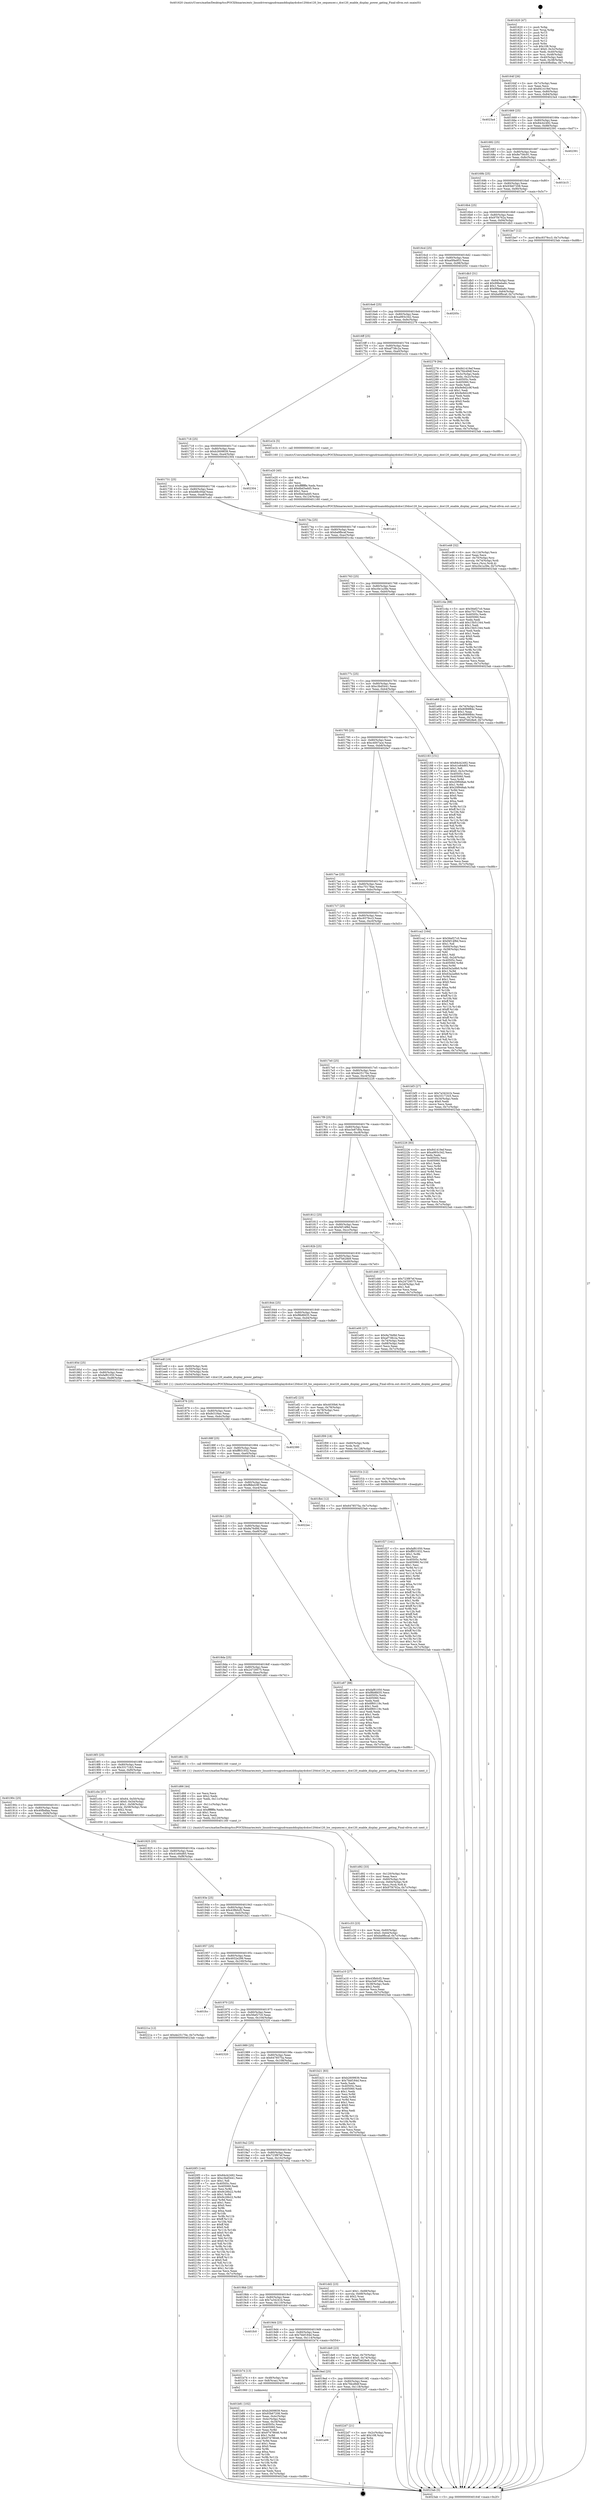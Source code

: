 digraph "0x401620" {
  label = "0x401620 (/mnt/c/Users/mathe/Desktop/tcc/POCII/binaries/extr_linuxdriversgpudrmamddisplaydcdce120dce120_hw_sequencer.c_dce120_enable_display_power_gating_Final-ollvm.out::main(0))"
  labelloc = "t"
  node[shape=record]

  Entry [label="",width=0.3,height=0.3,shape=circle,fillcolor=black,style=filled]
  "0x40164f" [label="{
     0x40164f [26]\l
     | [instrs]\l
     &nbsp;&nbsp;0x40164f \<+3\>: mov -0x7c(%rbp),%eax\l
     &nbsp;&nbsp;0x401652 \<+2\>: mov %eax,%ecx\l
     &nbsp;&nbsp;0x401654 \<+6\>: sub $0x841419ef,%ecx\l
     &nbsp;&nbsp;0x40165a \<+3\>: mov %eax,-0x80(%rbp)\l
     &nbsp;&nbsp;0x40165d \<+6\>: mov %ecx,-0x84(%rbp)\l
     &nbsp;&nbsp;0x401663 \<+6\>: je 00000000004023a4 \<main+0xd84\>\l
  }"]
  "0x4023a4" [label="{
     0x4023a4\l
  }", style=dashed]
  "0x401669" [label="{
     0x401669 [25]\l
     | [instrs]\l
     &nbsp;&nbsp;0x401669 \<+5\>: jmp 000000000040166e \<main+0x4e\>\l
     &nbsp;&nbsp;0x40166e \<+3\>: mov -0x80(%rbp),%eax\l
     &nbsp;&nbsp;0x401671 \<+5\>: sub $0x84cb2492,%eax\l
     &nbsp;&nbsp;0x401676 \<+6\>: mov %eax,-0x88(%rbp)\l
     &nbsp;&nbsp;0x40167c \<+6\>: je 0000000000402391 \<main+0xd71\>\l
  }"]
  Exit [label="",width=0.3,height=0.3,shape=circle,fillcolor=black,style=filled,peripheries=2]
  "0x402391" [label="{
     0x402391\l
  }", style=dashed]
  "0x401682" [label="{
     0x401682 [25]\l
     | [instrs]\l
     &nbsp;&nbsp;0x401682 \<+5\>: jmp 0000000000401687 \<main+0x67\>\l
     &nbsp;&nbsp;0x401687 \<+3\>: mov -0x80(%rbp),%eax\l
     &nbsp;&nbsp;0x40168a \<+5\>: sub $0x8e756c91,%eax\l
     &nbsp;&nbsp;0x40168f \<+6\>: mov %eax,-0x8c(%rbp)\l
     &nbsp;&nbsp;0x401695 \<+6\>: je 0000000000401b15 \<main+0x4f5\>\l
  }"]
  "0x401a06" [label="{
     0x401a06\l
  }", style=dashed]
  "0x401b15" [label="{
     0x401b15\l
  }", style=dashed]
  "0x40169b" [label="{
     0x40169b [25]\l
     | [instrs]\l
     &nbsp;&nbsp;0x40169b \<+5\>: jmp 00000000004016a0 \<main+0x80\>\l
     &nbsp;&nbsp;0x4016a0 \<+3\>: mov -0x80(%rbp),%eax\l
     &nbsp;&nbsp;0x4016a3 \<+5\>: sub $0x93b67208,%eax\l
     &nbsp;&nbsp;0x4016a8 \<+6\>: mov %eax,-0x90(%rbp)\l
     &nbsp;&nbsp;0x4016ae \<+6\>: je 0000000000401be7 \<main+0x5c7\>\l
  }"]
  "0x4022d7" [label="{
     0x4022d7 [21]\l
     | [instrs]\l
     &nbsp;&nbsp;0x4022d7 \<+3\>: mov -0x2c(%rbp),%eax\l
     &nbsp;&nbsp;0x4022da \<+7\>: add $0x108,%rsp\l
     &nbsp;&nbsp;0x4022e1 \<+1\>: pop %rbx\l
     &nbsp;&nbsp;0x4022e2 \<+2\>: pop %r12\l
     &nbsp;&nbsp;0x4022e4 \<+2\>: pop %r13\l
     &nbsp;&nbsp;0x4022e6 \<+2\>: pop %r14\l
     &nbsp;&nbsp;0x4022e8 \<+2\>: pop %r15\l
     &nbsp;&nbsp;0x4022ea \<+1\>: pop %rbp\l
     &nbsp;&nbsp;0x4022eb \<+1\>: ret\l
  }"]
  "0x401be7" [label="{
     0x401be7 [12]\l
     | [instrs]\l
     &nbsp;&nbsp;0x401be7 \<+7\>: movl $0xc9379cc3,-0x7c(%rbp)\l
     &nbsp;&nbsp;0x401bee \<+5\>: jmp 00000000004023ab \<main+0xd8b\>\l
  }"]
  "0x4016b4" [label="{
     0x4016b4 [25]\l
     | [instrs]\l
     &nbsp;&nbsp;0x4016b4 \<+5\>: jmp 00000000004016b9 \<main+0x99\>\l
     &nbsp;&nbsp;0x4016b9 \<+3\>: mov -0x80(%rbp),%eax\l
     &nbsp;&nbsp;0x4016bc \<+5\>: sub $0x97f4762a,%eax\l
     &nbsp;&nbsp;0x4016c1 \<+6\>: mov %eax,-0x94(%rbp)\l
     &nbsp;&nbsp;0x4016c7 \<+6\>: je 0000000000401db3 \<main+0x793\>\l
  }"]
  "0x401f27" [label="{
     0x401f27 [141]\l
     | [instrs]\l
     &nbsp;&nbsp;0x401f27 \<+5\>: mov $0xfaf81050,%eax\l
     &nbsp;&nbsp;0x401f2c \<+5\>: mov $0xff931932,%ecx\l
     &nbsp;&nbsp;0x401f31 \<+3\>: mov $0x1,%r8b\l
     &nbsp;&nbsp;0x401f34 \<+2\>: xor %esi,%esi\l
     &nbsp;&nbsp;0x401f36 \<+8\>: mov 0x40505c,%r9d\l
     &nbsp;&nbsp;0x401f3e \<+8\>: mov 0x405060,%r10d\l
     &nbsp;&nbsp;0x401f46 \<+3\>: sub $0x1,%esi\l
     &nbsp;&nbsp;0x401f49 \<+3\>: mov %r9d,%r11d\l
     &nbsp;&nbsp;0x401f4c \<+3\>: add %esi,%r11d\l
     &nbsp;&nbsp;0x401f4f \<+4\>: imul %r11d,%r9d\l
     &nbsp;&nbsp;0x401f53 \<+4\>: and $0x1,%r9d\l
     &nbsp;&nbsp;0x401f57 \<+4\>: cmp $0x0,%r9d\l
     &nbsp;&nbsp;0x401f5b \<+3\>: sete %bl\l
     &nbsp;&nbsp;0x401f5e \<+4\>: cmp $0xa,%r10d\l
     &nbsp;&nbsp;0x401f62 \<+4\>: setl %r14b\l
     &nbsp;&nbsp;0x401f66 \<+3\>: mov %bl,%r15b\l
     &nbsp;&nbsp;0x401f69 \<+4\>: xor $0xff,%r15b\l
     &nbsp;&nbsp;0x401f6d \<+3\>: mov %r14b,%r12b\l
     &nbsp;&nbsp;0x401f70 \<+4\>: xor $0xff,%r12b\l
     &nbsp;&nbsp;0x401f74 \<+4\>: xor $0x1,%r8b\l
     &nbsp;&nbsp;0x401f78 \<+3\>: mov %r15b,%r13b\l
     &nbsp;&nbsp;0x401f7b \<+4\>: and $0xff,%r13b\l
     &nbsp;&nbsp;0x401f7f \<+3\>: and %r8b,%bl\l
     &nbsp;&nbsp;0x401f82 \<+3\>: mov %r12b,%dl\l
     &nbsp;&nbsp;0x401f85 \<+3\>: and $0xff,%dl\l
     &nbsp;&nbsp;0x401f88 \<+3\>: and %r8b,%r14b\l
     &nbsp;&nbsp;0x401f8b \<+3\>: or %bl,%r13b\l
     &nbsp;&nbsp;0x401f8e \<+3\>: or %r14b,%dl\l
     &nbsp;&nbsp;0x401f91 \<+3\>: xor %dl,%r13b\l
     &nbsp;&nbsp;0x401f94 \<+3\>: or %r12b,%r15b\l
     &nbsp;&nbsp;0x401f97 \<+4\>: xor $0xff,%r15b\l
     &nbsp;&nbsp;0x401f9b \<+4\>: or $0x1,%r8b\l
     &nbsp;&nbsp;0x401f9f \<+3\>: and %r8b,%r15b\l
     &nbsp;&nbsp;0x401fa2 \<+3\>: or %r15b,%r13b\l
     &nbsp;&nbsp;0x401fa5 \<+4\>: test $0x1,%r13b\l
     &nbsp;&nbsp;0x401fa9 \<+3\>: cmovne %ecx,%eax\l
     &nbsp;&nbsp;0x401fac \<+3\>: mov %eax,-0x7c(%rbp)\l
     &nbsp;&nbsp;0x401faf \<+5\>: jmp 00000000004023ab \<main+0xd8b\>\l
  }"]
  "0x401db3" [label="{
     0x401db3 [31]\l
     | [instrs]\l
     &nbsp;&nbsp;0x401db3 \<+3\>: mov -0x64(%rbp),%eax\l
     &nbsp;&nbsp;0x401db6 \<+5\>: add $0x99beba6c,%eax\l
     &nbsp;&nbsp;0x401dbb \<+3\>: add $0x1,%eax\l
     &nbsp;&nbsp;0x401dbe \<+5\>: sub $0x99beba6c,%eax\l
     &nbsp;&nbsp;0x401dc3 \<+3\>: mov %eax,-0x64(%rbp)\l
     &nbsp;&nbsp;0x401dc6 \<+7\>: movl $0xba9fbcaf,-0x7c(%rbp)\l
     &nbsp;&nbsp;0x401dcd \<+5\>: jmp 00000000004023ab \<main+0xd8b\>\l
  }"]
  "0x4016cd" [label="{
     0x4016cd [25]\l
     | [instrs]\l
     &nbsp;&nbsp;0x4016cd \<+5\>: jmp 00000000004016d2 \<main+0xb2\>\l
     &nbsp;&nbsp;0x4016d2 \<+3\>: mov -0x80(%rbp),%eax\l
     &nbsp;&nbsp;0x4016d5 \<+5\>: sub $0xa0f4a953,%eax\l
     &nbsp;&nbsp;0x4016da \<+6\>: mov %eax,-0x98(%rbp)\l
     &nbsp;&nbsp;0x4016e0 \<+6\>: je 000000000040205c \<main+0xa3c\>\l
  }"]
  "0x401f1b" [label="{
     0x401f1b [12]\l
     | [instrs]\l
     &nbsp;&nbsp;0x401f1b \<+4\>: mov -0x70(%rbp),%rdx\l
     &nbsp;&nbsp;0x401f1f \<+3\>: mov %rdx,%rdi\l
     &nbsp;&nbsp;0x401f22 \<+5\>: call 0000000000401030 \<free@plt\>\l
     | [calls]\l
     &nbsp;&nbsp;0x401030 \{1\} (unknown)\l
  }"]
  "0x40205c" [label="{
     0x40205c\l
  }", style=dashed]
  "0x4016e6" [label="{
     0x4016e6 [25]\l
     | [instrs]\l
     &nbsp;&nbsp;0x4016e6 \<+5\>: jmp 00000000004016eb \<main+0xcb\>\l
     &nbsp;&nbsp;0x4016eb \<+3\>: mov -0x80(%rbp),%eax\l
     &nbsp;&nbsp;0x4016ee \<+5\>: sub $0xa993c342,%eax\l
     &nbsp;&nbsp;0x4016f3 \<+6\>: mov %eax,-0x9c(%rbp)\l
     &nbsp;&nbsp;0x4016f9 \<+6\>: je 0000000000402279 \<main+0xc59\>\l
  }"]
  "0x401f09" [label="{
     0x401f09 [18]\l
     | [instrs]\l
     &nbsp;&nbsp;0x401f09 \<+4\>: mov -0x60(%rbp),%rdx\l
     &nbsp;&nbsp;0x401f0d \<+3\>: mov %rdx,%rdi\l
     &nbsp;&nbsp;0x401f10 \<+6\>: mov %eax,-0x128(%rbp)\l
     &nbsp;&nbsp;0x401f16 \<+5\>: call 0000000000401030 \<free@plt\>\l
     | [calls]\l
     &nbsp;&nbsp;0x401030 \{1\} (unknown)\l
  }"]
  "0x402279" [label="{
     0x402279 [94]\l
     | [instrs]\l
     &nbsp;&nbsp;0x402279 \<+5\>: mov $0x841419ef,%eax\l
     &nbsp;&nbsp;0x40227e \<+5\>: mov $0x7fdcd9df,%ecx\l
     &nbsp;&nbsp;0x402283 \<+3\>: mov -0x3c(%rbp),%edx\l
     &nbsp;&nbsp;0x402286 \<+3\>: mov %edx,-0x2c(%rbp)\l
     &nbsp;&nbsp;0x402289 \<+7\>: mov 0x40505c,%edx\l
     &nbsp;&nbsp;0x402290 \<+7\>: mov 0x405060,%esi\l
     &nbsp;&nbsp;0x402297 \<+2\>: mov %edx,%edi\l
     &nbsp;&nbsp;0x402299 \<+6\>: sub $0x9e9d2c9f,%edi\l
     &nbsp;&nbsp;0x40229f \<+3\>: sub $0x1,%edi\l
     &nbsp;&nbsp;0x4022a2 \<+6\>: add $0x9e9d2c9f,%edi\l
     &nbsp;&nbsp;0x4022a8 \<+3\>: imul %edi,%edx\l
     &nbsp;&nbsp;0x4022ab \<+3\>: and $0x1,%edx\l
     &nbsp;&nbsp;0x4022ae \<+3\>: cmp $0x0,%edx\l
     &nbsp;&nbsp;0x4022b1 \<+4\>: sete %r8b\l
     &nbsp;&nbsp;0x4022b5 \<+3\>: cmp $0xa,%esi\l
     &nbsp;&nbsp;0x4022b8 \<+4\>: setl %r9b\l
     &nbsp;&nbsp;0x4022bc \<+3\>: mov %r8b,%r10b\l
     &nbsp;&nbsp;0x4022bf \<+3\>: and %r9b,%r10b\l
     &nbsp;&nbsp;0x4022c2 \<+3\>: xor %r9b,%r8b\l
     &nbsp;&nbsp;0x4022c5 \<+3\>: or %r8b,%r10b\l
     &nbsp;&nbsp;0x4022c8 \<+4\>: test $0x1,%r10b\l
     &nbsp;&nbsp;0x4022cc \<+3\>: cmovne %ecx,%eax\l
     &nbsp;&nbsp;0x4022cf \<+3\>: mov %eax,-0x7c(%rbp)\l
     &nbsp;&nbsp;0x4022d2 \<+5\>: jmp 00000000004023ab \<main+0xd8b\>\l
  }"]
  "0x4016ff" [label="{
     0x4016ff [25]\l
     | [instrs]\l
     &nbsp;&nbsp;0x4016ff \<+5\>: jmp 0000000000401704 \<main+0xe4\>\l
     &nbsp;&nbsp;0x401704 \<+3\>: mov -0x80(%rbp),%eax\l
     &nbsp;&nbsp;0x401707 \<+5\>: sub $0xaf738c2a,%eax\l
     &nbsp;&nbsp;0x40170c \<+6\>: mov %eax,-0xa0(%rbp)\l
     &nbsp;&nbsp;0x401712 \<+6\>: je 0000000000401e1b \<main+0x7fb\>\l
  }"]
  "0x401ef2" [label="{
     0x401ef2 [23]\l
     | [instrs]\l
     &nbsp;&nbsp;0x401ef2 \<+10\>: movabs $0x4030b6,%rdi\l
     &nbsp;&nbsp;0x401efc \<+3\>: mov %eax,-0x78(%rbp)\l
     &nbsp;&nbsp;0x401eff \<+3\>: mov -0x78(%rbp),%esi\l
     &nbsp;&nbsp;0x401f02 \<+2\>: mov $0x0,%al\l
     &nbsp;&nbsp;0x401f04 \<+5\>: call 0000000000401040 \<printf@plt\>\l
     | [calls]\l
     &nbsp;&nbsp;0x401040 \{1\} (unknown)\l
  }"]
  "0x401e1b" [label="{
     0x401e1b [5]\l
     | [instrs]\l
     &nbsp;&nbsp;0x401e1b \<+5\>: call 0000000000401160 \<next_i\>\l
     | [calls]\l
     &nbsp;&nbsp;0x401160 \{1\} (/mnt/c/Users/mathe/Desktop/tcc/POCII/binaries/extr_linuxdriversgpudrmamddisplaydcdce120dce120_hw_sequencer.c_dce120_enable_display_power_gating_Final-ollvm.out::next_i)\l
  }"]
  "0x401718" [label="{
     0x401718 [25]\l
     | [instrs]\l
     &nbsp;&nbsp;0x401718 \<+5\>: jmp 000000000040171d \<main+0xfd\>\l
     &nbsp;&nbsp;0x40171d \<+3\>: mov -0x80(%rbp),%eax\l
     &nbsp;&nbsp;0x401720 \<+5\>: sub $0xb2609839,%eax\l
     &nbsp;&nbsp;0x401725 \<+6\>: mov %eax,-0xa4(%rbp)\l
     &nbsp;&nbsp;0x40172b \<+6\>: je 0000000000402304 \<main+0xce4\>\l
  }"]
  "0x401e48" [label="{
     0x401e48 [32]\l
     | [instrs]\l
     &nbsp;&nbsp;0x401e48 \<+6\>: mov -0x124(%rbp),%ecx\l
     &nbsp;&nbsp;0x401e4e \<+3\>: imul %eax,%ecx\l
     &nbsp;&nbsp;0x401e51 \<+4\>: mov -0x70(%rbp),%rsi\l
     &nbsp;&nbsp;0x401e55 \<+4\>: movslq -0x74(%rbp),%rdi\l
     &nbsp;&nbsp;0x401e59 \<+3\>: mov %ecx,(%rsi,%rdi,4)\l
     &nbsp;&nbsp;0x401e5c \<+7\>: movl $0xc0e1a38e,-0x7c(%rbp)\l
     &nbsp;&nbsp;0x401e63 \<+5\>: jmp 00000000004023ab \<main+0xd8b\>\l
  }"]
  "0x402304" [label="{
     0x402304\l
  }", style=dashed]
  "0x401731" [label="{
     0x401731 [25]\l
     | [instrs]\l
     &nbsp;&nbsp;0x401731 \<+5\>: jmp 0000000000401736 \<main+0x116\>\l
     &nbsp;&nbsp;0x401736 \<+3\>: mov -0x80(%rbp),%eax\l
     &nbsp;&nbsp;0x401739 \<+5\>: sub $0xb88c00af,%eax\l
     &nbsp;&nbsp;0x40173e \<+6\>: mov %eax,-0xa8(%rbp)\l
     &nbsp;&nbsp;0x401744 \<+6\>: je 0000000000401ab1 \<main+0x491\>\l
  }"]
  "0x401e20" [label="{
     0x401e20 [40]\l
     | [instrs]\l
     &nbsp;&nbsp;0x401e20 \<+5\>: mov $0x2,%ecx\l
     &nbsp;&nbsp;0x401e25 \<+1\>: cltd\l
     &nbsp;&nbsp;0x401e26 \<+2\>: idiv %ecx\l
     &nbsp;&nbsp;0x401e28 \<+6\>: imul $0xfffffffe,%edx,%ecx\l
     &nbsp;&nbsp;0x401e2e \<+6\>: add $0x6bd3add5,%ecx\l
     &nbsp;&nbsp;0x401e34 \<+3\>: add $0x1,%ecx\l
     &nbsp;&nbsp;0x401e37 \<+6\>: sub $0x6bd3add5,%ecx\l
     &nbsp;&nbsp;0x401e3d \<+6\>: mov %ecx,-0x124(%rbp)\l
     &nbsp;&nbsp;0x401e43 \<+5\>: call 0000000000401160 \<next_i\>\l
     | [calls]\l
     &nbsp;&nbsp;0x401160 \{1\} (/mnt/c/Users/mathe/Desktop/tcc/POCII/binaries/extr_linuxdriversgpudrmamddisplaydcdce120dce120_hw_sequencer.c_dce120_enable_display_power_gating_Final-ollvm.out::next_i)\l
  }"]
  "0x401ab1" [label="{
     0x401ab1\l
  }", style=dashed]
  "0x40174a" [label="{
     0x40174a [25]\l
     | [instrs]\l
     &nbsp;&nbsp;0x40174a \<+5\>: jmp 000000000040174f \<main+0x12f\>\l
     &nbsp;&nbsp;0x40174f \<+3\>: mov -0x80(%rbp),%eax\l
     &nbsp;&nbsp;0x401752 \<+5\>: sub $0xba9fbcaf,%eax\l
     &nbsp;&nbsp;0x401757 \<+6\>: mov %eax,-0xac(%rbp)\l
     &nbsp;&nbsp;0x40175d \<+6\>: je 0000000000401c4a \<main+0x62a\>\l
  }"]
  "0x401de9" [label="{
     0x401de9 [23]\l
     | [instrs]\l
     &nbsp;&nbsp;0x401de9 \<+4\>: mov %rax,-0x70(%rbp)\l
     &nbsp;&nbsp;0x401ded \<+7\>: movl $0x0,-0x74(%rbp)\l
     &nbsp;&nbsp;0x401df4 \<+7\>: movl $0xf7b628e9,-0x7c(%rbp)\l
     &nbsp;&nbsp;0x401dfb \<+5\>: jmp 00000000004023ab \<main+0xd8b\>\l
  }"]
  "0x401c4a" [label="{
     0x401c4a [88]\l
     | [instrs]\l
     &nbsp;&nbsp;0x401c4a \<+5\>: mov $0x56ef27c0,%eax\l
     &nbsp;&nbsp;0x401c4f \<+5\>: mov $0xc70178ae,%ecx\l
     &nbsp;&nbsp;0x401c54 \<+7\>: mov 0x40505c,%edx\l
     &nbsp;&nbsp;0x401c5b \<+7\>: mov 0x405060,%esi\l
     &nbsp;&nbsp;0x401c62 \<+2\>: mov %edx,%edi\l
     &nbsp;&nbsp;0x401c64 \<+6\>: add $0x15b51344,%edi\l
     &nbsp;&nbsp;0x401c6a \<+3\>: sub $0x1,%edi\l
     &nbsp;&nbsp;0x401c6d \<+6\>: sub $0x15b51344,%edi\l
     &nbsp;&nbsp;0x401c73 \<+3\>: imul %edi,%edx\l
     &nbsp;&nbsp;0x401c76 \<+3\>: and $0x1,%edx\l
     &nbsp;&nbsp;0x401c79 \<+3\>: cmp $0x0,%edx\l
     &nbsp;&nbsp;0x401c7c \<+4\>: sete %r8b\l
     &nbsp;&nbsp;0x401c80 \<+3\>: cmp $0xa,%esi\l
     &nbsp;&nbsp;0x401c83 \<+4\>: setl %r9b\l
     &nbsp;&nbsp;0x401c87 \<+3\>: mov %r8b,%r10b\l
     &nbsp;&nbsp;0x401c8a \<+3\>: and %r9b,%r10b\l
     &nbsp;&nbsp;0x401c8d \<+3\>: xor %r9b,%r8b\l
     &nbsp;&nbsp;0x401c90 \<+3\>: or %r8b,%r10b\l
     &nbsp;&nbsp;0x401c93 \<+4\>: test $0x1,%r10b\l
     &nbsp;&nbsp;0x401c97 \<+3\>: cmovne %ecx,%eax\l
     &nbsp;&nbsp;0x401c9a \<+3\>: mov %eax,-0x7c(%rbp)\l
     &nbsp;&nbsp;0x401c9d \<+5\>: jmp 00000000004023ab \<main+0xd8b\>\l
  }"]
  "0x401763" [label="{
     0x401763 [25]\l
     | [instrs]\l
     &nbsp;&nbsp;0x401763 \<+5\>: jmp 0000000000401768 \<main+0x148\>\l
     &nbsp;&nbsp;0x401768 \<+3\>: mov -0x80(%rbp),%eax\l
     &nbsp;&nbsp;0x40176b \<+5\>: sub $0xc0e1a38e,%eax\l
     &nbsp;&nbsp;0x401770 \<+6\>: mov %eax,-0xb0(%rbp)\l
     &nbsp;&nbsp;0x401776 \<+6\>: je 0000000000401e68 \<main+0x848\>\l
  }"]
  "0x401d92" [label="{
     0x401d92 [33]\l
     | [instrs]\l
     &nbsp;&nbsp;0x401d92 \<+6\>: mov -0x120(%rbp),%ecx\l
     &nbsp;&nbsp;0x401d98 \<+3\>: imul %eax,%ecx\l
     &nbsp;&nbsp;0x401d9b \<+4\>: mov -0x60(%rbp),%rdi\l
     &nbsp;&nbsp;0x401d9f \<+4\>: movslq -0x64(%rbp),%r8\l
     &nbsp;&nbsp;0x401da3 \<+4\>: mov %ecx,(%rdi,%r8,4)\l
     &nbsp;&nbsp;0x401da7 \<+7\>: movl $0x97f4762a,-0x7c(%rbp)\l
     &nbsp;&nbsp;0x401dae \<+5\>: jmp 00000000004023ab \<main+0xd8b\>\l
  }"]
  "0x401e68" [label="{
     0x401e68 [31]\l
     | [instrs]\l
     &nbsp;&nbsp;0x401e68 \<+3\>: mov -0x74(%rbp),%eax\l
     &nbsp;&nbsp;0x401e6b \<+5\>: sub $0x8089f84c,%eax\l
     &nbsp;&nbsp;0x401e70 \<+3\>: add $0x1,%eax\l
     &nbsp;&nbsp;0x401e73 \<+5\>: add $0x8089f84c,%eax\l
     &nbsp;&nbsp;0x401e78 \<+3\>: mov %eax,-0x74(%rbp)\l
     &nbsp;&nbsp;0x401e7b \<+7\>: movl $0xf7b628e9,-0x7c(%rbp)\l
     &nbsp;&nbsp;0x401e82 \<+5\>: jmp 00000000004023ab \<main+0xd8b\>\l
  }"]
  "0x40177c" [label="{
     0x40177c [25]\l
     | [instrs]\l
     &nbsp;&nbsp;0x40177c \<+5\>: jmp 0000000000401781 \<main+0x161\>\l
     &nbsp;&nbsp;0x401781 \<+3\>: mov -0x80(%rbp),%eax\l
     &nbsp;&nbsp;0x401784 \<+5\>: sub $0xc3bd5441,%eax\l
     &nbsp;&nbsp;0x401789 \<+6\>: mov %eax,-0xb4(%rbp)\l
     &nbsp;&nbsp;0x40178f \<+6\>: je 0000000000402183 \<main+0xb63\>\l
  }"]
  "0x401d66" [label="{
     0x401d66 [44]\l
     | [instrs]\l
     &nbsp;&nbsp;0x401d66 \<+2\>: xor %ecx,%ecx\l
     &nbsp;&nbsp;0x401d68 \<+5\>: mov $0x2,%edx\l
     &nbsp;&nbsp;0x401d6d \<+6\>: mov %edx,-0x11c(%rbp)\l
     &nbsp;&nbsp;0x401d73 \<+1\>: cltd\l
     &nbsp;&nbsp;0x401d74 \<+6\>: mov -0x11c(%rbp),%esi\l
     &nbsp;&nbsp;0x401d7a \<+2\>: idiv %esi\l
     &nbsp;&nbsp;0x401d7c \<+6\>: imul $0xfffffffe,%edx,%edx\l
     &nbsp;&nbsp;0x401d82 \<+3\>: sub $0x1,%ecx\l
     &nbsp;&nbsp;0x401d85 \<+2\>: sub %ecx,%edx\l
     &nbsp;&nbsp;0x401d87 \<+6\>: mov %edx,-0x120(%rbp)\l
     &nbsp;&nbsp;0x401d8d \<+5\>: call 0000000000401160 \<next_i\>\l
     | [calls]\l
     &nbsp;&nbsp;0x401160 \{1\} (/mnt/c/Users/mathe/Desktop/tcc/POCII/binaries/extr_linuxdriversgpudrmamddisplaydcdce120dce120_hw_sequencer.c_dce120_enable_display_power_gating_Final-ollvm.out::next_i)\l
  }"]
  "0x402183" [label="{
     0x402183 [151]\l
     | [instrs]\l
     &nbsp;&nbsp;0x402183 \<+5\>: mov $0x84cb2492,%eax\l
     &nbsp;&nbsp;0x402188 \<+5\>: mov $0x41e84d65,%ecx\l
     &nbsp;&nbsp;0x40218d \<+2\>: mov $0x1,%dl\l
     &nbsp;&nbsp;0x40218f \<+7\>: movl $0x0,-0x3c(%rbp)\l
     &nbsp;&nbsp;0x402196 \<+7\>: mov 0x40505c,%esi\l
     &nbsp;&nbsp;0x40219d \<+7\>: mov 0x405060,%edi\l
     &nbsp;&nbsp;0x4021a4 \<+3\>: mov %esi,%r8d\l
     &nbsp;&nbsp;0x4021a7 \<+7\>: sub $0x20f948ab,%r8d\l
     &nbsp;&nbsp;0x4021ae \<+4\>: sub $0x1,%r8d\l
     &nbsp;&nbsp;0x4021b2 \<+7\>: add $0x20f948ab,%r8d\l
     &nbsp;&nbsp;0x4021b9 \<+4\>: imul %r8d,%esi\l
     &nbsp;&nbsp;0x4021bd \<+3\>: and $0x1,%esi\l
     &nbsp;&nbsp;0x4021c0 \<+3\>: cmp $0x0,%esi\l
     &nbsp;&nbsp;0x4021c3 \<+4\>: sete %r9b\l
     &nbsp;&nbsp;0x4021c7 \<+3\>: cmp $0xa,%edi\l
     &nbsp;&nbsp;0x4021ca \<+4\>: setl %r10b\l
     &nbsp;&nbsp;0x4021ce \<+3\>: mov %r9b,%r11b\l
     &nbsp;&nbsp;0x4021d1 \<+4\>: xor $0xff,%r11b\l
     &nbsp;&nbsp;0x4021d5 \<+3\>: mov %r10b,%bl\l
     &nbsp;&nbsp;0x4021d8 \<+3\>: xor $0xff,%bl\l
     &nbsp;&nbsp;0x4021db \<+3\>: xor $0x1,%dl\l
     &nbsp;&nbsp;0x4021de \<+3\>: mov %r11b,%r14b\l
     &nbsp;&nbsp;0x4021e1 \<+4\>: and $0xff,%r14b\l
     &nbsp;&nbsp;0x4021e5 \<+3\>: and %dl,%r9b\l
     &nbsp;&nbsp;0x4021e8 \<+3\>: mov %bl,%r15b\l
     &nbsp;&nbsp;0x4021eb \<+4\>: and $0xff,%r15b\l
     &nbsp;&nbsp;0x4021ef \<+3\>: and %dl,%r10b\l
     &nbsp;&nbsp;0x4021f2 \<+3\>: or %r9b,%r14b\l
     &nbsp;&nbsp;0x4021f5 \<+3\>: or %r10b,%r15b\l
     &nbsp;&nbsp;0x4021f8 \<+3\>: xor %r15b,%r14b\l
     &nbsp;&nbsp;0x4021fb \<+3\>: or %bl,%r11b\l
     &nbsp;&nbsp;0x4021fe \<+4\>: xor $0xff,%r11b\l
     &nbsp;&nbsp;0x402202 \<+3\>: or $0x1,%dl\l
     &nbsp;&nbsp;0x402205 \<+3\>: and %dl,%r11b\l
     &nbsp;&nbsp;0x402208 \<+3\>: or %r11b,%r14b\l
     &nbsp;&nbsp;0x40220b \<+4\>: test $0x1,%r14b\l
     &nbsp;&nbsp;0x40220f \<+3\>: cmovne %ecx,%eax\l
     &nbsp;&nbsp;0x402212 \<+3\>: mov %eax,-0x7c(%rbp)\l
     &nbsp;&nbsp;0x402215 \<+5\>: jmp 00000000004023ab \<main+0xd8b\>\l
  }"]
  "0x401795" [label="{
     0x401795 [25]\l
     | [instrs]\l
     &nbsp;&nbsp;0x401795 \<+5\>: jmp 000000000040179a \<main+0x17a\>\l
     &nbsp;&nbsp;0x40179a \<+3\>: mov -0x80(%rbp),%eax\l
     &nbsp;&nbsp;0x40179d \<+5\>: sub $0xc4007ace,%eax\l
     &nbsp;&nbsp;0x4017a2 \<+6\>: mov %eax,-0xb8(%rbp)\l
     &nbsp;&nbsp;0x4017a8 \<+6\>: je 00000000004020e7 \<main+0xac7\>\l
  }"]
  "0x401c33" [label="{
     0x401c33 [23]\l
     | [instrs]\l
     &nbsp;&nbsp;0x401c33 \<+4\>: mov %rax,-0x60(%rbp)\l
     &nbsp;&nbsp;0x401c37 \<+7\>: movl $0x0,-0x64(%rbp)\l
     &nbsp;&nbsp;0x401c3e \<+7\>: movl $0xba9fbcaf,-0x7c(%rbp)\l
     &nbsp;&nbsp;0x401c45 \<+5\>: jmp 00000000004023ab \<main+0xd8b\>\l
  }"]
  "0x4020e7" [label="{
     0x4020e7\l
  }", style=dashed]
  "0x4017ae" [label="{
     0x4017ae [25]\l
     | [instrs]\l
     &nbsp;&nbsp;0x4017ae \<+5\>: jmp 00000000004017b3 \<main+0x193\>\l
     &nbsp;&nbsp;0x4017b3 \<+3\>: mov -0x80(%rbp),%eax\l
     &nbsp;&nbsp;0x4017b6 \<+5\>: sub $0xc70178ae,%eax\l
     &nbsp;&nbsp;0x4017bb \<+6\>: mov %eax,-0xbc(%rbp)\l
     &nbsp;&nbsp;0x4017c1 \<+6\>: je 0000000000401ca2 \<main+0x682\>\l
  }"]
  "0x401b81" [label="{
     0x401b81 [102]\l
     | [instrs]\l
     &nbsp;&nbsp;0x401b81 \<+5\>: mov $0xb2609839,%ecx\l
     &nbsp;&nbsp;0x401b86 \<+5\>: mov $0x93b67208,%edx\l
     &nbsp;&nbsp;0x401b8b \<+3\>: mov %eax,-0x4c(%rbp)\l
     &nbsp;&nbsp;0x401b8e \<+3\>: mov -0x4c(%rbp),%eax\l
     &nbsp;&nbsp;0x401b91 \<+3\>: mov %eax,-0x34(%rbp)\l
     &nbsp;&nbsp;0x401b94 \<+7\>: mov 0x40505c,%eax\l
     &nbsp;&nbsp;0x401b9b \<+7\>: mov 0x405060,%esi\l
     &nbsp;&nbsp;0x401ba2 \<+3\>: mov %eax,%r8d\l
     &nbsp;&nbsp;0x401ba5 \<+7\>: add $0x97478646,%r8d\l
     &nbsp;&nbsp;0x401bac \<+4\>: sub $0x1,%r8d\l
     &nbsp;&nbsp;0x401bb0 \<+7\>: sub $0x97478646,%r8d\l
     &nbsp;&nbsp;0x401bb7 \<+4\>: imul %r8d,%eax\l
     &nbsp;&nbsp;0x401bbb \<+3\>: and $0x1,%eax\l
     &nbsp;&nbsp;0x401bbe \<+3\>: cmp $0x0,%eax\l
     &nbsp;&nbsp;0x401bc1 \<+4\>: sete %r9b\l
     &nbsp;&nbsp;0x401bc5 \<+3\>: cmp $0xa,%esi\l
     &nbsp;&nbsp;0x401bc8 \<+4\>: setl %r10b\l
     &nbsp;&nbsp;0x401bcc \<+3\>: mov %r9b,%r11b\l
     &nbsp;&nbsp;0x401bcf \<+3\>: and %r10b,%r11b\l
     &nbsp;&nbsp;0x401bd2 \<+3\>: xor %r10b,%r9b\l
     &nbsp;&nbsp;0x401bd5 \<+3\>: or %r9b,%r11b\l
     &nbsp;&nbsp;0x401bd8 \<+4\>: test $0x1,%r11b\l
     &nbsp;&nbsp;0x401bdc \<+3\>: cmovne %edx,%ecx\l
     &nbsp;&nbsp;0x401bdf \<+3\>: mov %ecx,-0x7c(%rbp)\l
     &nbsp;&nbsp;0x401be2 \<+5\>: jmp 00000000004023ab \<main+0xd8b\>\l
  }"]
  "0x401ca2" [label="{
     0x401ca2 [164]\l
     | [instrs]\l
     &nbsp;&nbsp;0x401ca2 \<+5\>: mov $0x56ef27c0,%eax\l
     &nbsp;&nbsp;0x401ca7 \<+5\>: mov $0xf4f14f8d,%ecx\l
     &nbsp;&nbsp;0x401cac \<+2\>: mov $0x1,%dl\l
     &nbsp;&nbsp;0x401cae \<+3\>: mov -0x64(%rbp),%esi\l
     &nbsp;&nbsp;0x401cb1 \<+3\>: cmp -0x58(%rbp),%esi\l
     &nbsp;&nbsp;0x401cb4 \<+4\>: setl %dil\l
     &nbsp;&nbsp;0x401cb8 \<+4\>: and $0x1,%dil\l
     &nbsp;&nbsp;0x401cbc \<+4\>: mov %dil,-0x2d(%rbp)\l
     &nbsp;&nbsp;0x401cc0 \<+7\>: mov 0x40505c,%esi\l
     &nbsp;&nbsp;0x401cc7 \<+8\>: mov 0x405060,%r8d\l
     &nbsp;&nbsp;0x401ccf \<+3\>: mov %esi,%r9d\l
     &nbsp;&nbsp;0x401cd2 \<+7\>: sub $0x63a2a9b0,%r9d\l
     &nbsp;&nbsp;0x401cd9 \<+4\>: sub $0x1,%r9d\l
     &nbsp;&nbsp;0x401cdd \<+7\>: add $0x63a2a9b0,%r9d\l
     &nbsp;&nbsp;0x401ce4 \<+4\>: imul %r9d,%esi\l
     &nbsp;&nbsp;0x401ce8 \<+3\>: and $0x1,%esi\l
     &nbsp;&nbsp;0x401ceb \<+3\>: cmp $0x0,%esi\l
     &nbsp;&nbsp;0x401cee \<+4\>: sete %dil\l
     &nbsp;&nbsp;0x401cf2 \<+4\>: cmp $0xa,%r8d\l
     &nbsp;&nbsp;0x401cf6 \<+4\>: setl %r10b\l
     &nbsp;&nbsp;0x401cfa \<+3\>: mov %dil,%r11b\l
     &nbsp;&nbsp;0x401cfd \<+4\>: xor $0xff,%r11b\l
     &nbsp;&nbsp;0x401d01 \<+3\>: mov %r10b,%bl\l
     &nbsp;&nbsp;0x401d04 \<+3\>: xor $0xff,%bl\l
     &nbsp;&nbsp;0x401d07 \<+3\>: xor $0x1,%dl\l
     &nbsp;&nbsp;0x401d0a \<+3\>: mov %r11b,%r14b\l
     &nbsp;&nbsp;0x401d0d \<+4\>: and $0xff,%r14b\l
     &nbsp;&nbsp;0x401d11 \<+3\>: and %dl,%dil\l
     &nbsp;&nbsp;0x401d14 \<+3\>: mov %bl,%r15b\l
     &nbsp;&nbsp;0x401d17 \<+4\>: and $0xff,%r15b\l
     &nbsp;&nbsp;0x401d1b \<+3\>: and %dl,%r10b\l
     &nbsp;&nbsp;0x401d1e \<+3\>: or %dil,%r14b\l
     &nbsp;&nbsp;0x401d21 \<+3\>: or %r10b,%r15b\l
     &nbsp;&nbsp;0x401d24 \<+3\>: xor %r15b,%r14b\l
     &nbsp;&nbsp;0x401d27 \<+3\>: or %bl,%r11b\l
     &nbsp;&nbsp;0x401d2a \<+4\>: xor $0xff,%r11b\l
     &nbsp;&nbsp;0x401d2e \<+3\>: or $0x1,%dl\l
     &nbsp;&nbsp;0x401d31 \<+3\>: and %dl,%r11b\l
     &nbsp;&nbsp;0x401d34 \<+3\>: or %r11b,%r14b\l
     &nbsp;&nbsp;0x401d37 \<+4\>: test $0x1,%r14b\l
     &nbsp;&nbsp;0x401d3b \<+3\>: cmovne %ecx,%eax\l
     &nbsp;&nbsp;0x401d3e \<+3\>: mov %eax,-0x7c(%rbp)\l
     &nbsp;&nbsp;0x401d41 \<+5\>: jmp 00000000004023ab \<main+0xd8b\>\l
  }"]
  "0x4017c7" [label="{
     0x4017c7 [25]\l
     | [instrs]\l
     &nbsp;&nbsp;0x4017c7 \<+5\>: jmp 00000000004017cc \<main+0x1ac\>\l
     &nbsp;&nbsp;0x4017cc \<+3\>: mov -0x80(%rbp),%eax\l
     &nbsp;&nbsp;0x4017cf \<+5\>: sub $0xc9379cc3,%eax\l
     &nbsp;&nbsp;0x4017d4 \<+6\>: mov %eax,-0xc0(%rbp)\l
     &nbsp;&nbsp;0x4017da \<+6\>: je 0000000000401bf3 \<main+0x5d3\>\l
  }"]
  "0x4019ed" [label="{
     0x4019ed [25]\l
     | [instrs]\l
     &nbsp;&nbsp;0x4019ed \<+5\>: jmp 00000000004019f2 \<main+0x3d2\>\l
     &nbsp;&nbsp;0x4019f2 \<+3\>: mov -0x80(%rbp),%eax\l
     &nbsp;&nbsp;0x4019f5 \<+5\>: sub $0x7fdcd9df,%eax\l
     &nbsp;&nbsp;0x4019fa \<+6\>: mov %eax,-0x118(%rbp)\l
     &nbsp;&nbsp;0x401a00 \<+6\>: je 00000000004022d7 \<main+0xcb7\>\l
  }"]
  "0x401bf3" [label="{
     0x401bf3 [27]\l
     | [instrs]\l
     &nbsp;&nbsp;0x401bf3 \<+5\>: mov $0x7a34241b,%eax\l
     &nbsp;&nbsp;0x401bf8 \<+5\>: mov $0x33171fc5,%ecx\l
     &nbsp;&nbsp;0x401bfd \<+3\>: mov -0x34(%rbp),%edx\l
     &nbsp;&nbsp;0x401c00 \<+3\>: cmp $0x0,%edx\l
     &nbsp;&nbsp;0x401c03 \<+3\>: cmove %ecx,%eax\l
     &nbsp;&nbsp;0x401c06 \<+3\>: mov %eax,-0x7c(%rbp)\l
     &nbsp;&nbsp;0x401c09 \<+5\>: jmp 00000000004023ab \<main+0xd8b\>\l
  }"]
  "0x4017e0" [label="{
     0x4017e0 [25]\l
     | [instrs]\l
     &nbsp;&nbsp;0x4017e0 \<+5\>: jmp 00000000004017e5 \<main+0x1c5\>\l
     &nbsp;&nbsp;0x4017e5 \<+3\>: mov -0x80(%rbp),%eax\l
     &nbsp;&nbsp;0x4017e8 \<+5\>: sub $0xde25170e,%eax\l
     &nbsp;&nbsp;0x4017ed \<+6\>: mov %eax,-0xc4(%rbp)\l
     &nbsp;&nbsp;0x4017f3 \<+6\>: je 0000000000402226 \<main+0xc06\>\l
  }"]
  "0x401b74" [label="{
     0x401b74 [13]\l
     | [instrs]\l
     &nbsp;&nbsp;0x401b74 \<+4\>: mov -0x48(%rbp),%rax\l
     &nbsp;&nbsp;0x401b78 \<+4\>: mov 0x8(%rax),%rdi\l
     &nbsp;&nbsp;0x401b7c \<+5\>: call 0000000000401060 \<atoi@plt\>\l
     | [calls]\l
     &nbsp;&nbsp;0x401060 \{1\} (unknown)\l
  }"]
  "0x402226" [label="{
     0x402226 [83]\l
     | [instrs]\l
     &nbsp;&nbsp;0x402226 \<+5\>: mov $0x841419ef,%eax\l
     &nbsp;&nbsp;0x40222b \<+5\>: mov $0xa993c342,%ecx\l
     &nbsp;&nbsp;0x402230 \<+2\>: xor %edx,%edx\l
     &nbsp;&nbsp;0x402232 \<+7\>: mov 0x40505c,%esi\l
     &nbsp;&nbsp;0x402239 \<+7\>: mov 0x405060,%edi\l
     &nbsp;&nbsp;0x402240 \<+3\>: sub $0x1,%edx\l
     &nbsp;&nbsp;0x402243 \<+3\>: mov %esi,%r8d\l
     &nbsp;&nbsp;0x402246 \<+3\>: add %edx,%r8d\l
     &nbsp;&nbsp;0x402249 \<+4\>: imul %r8d,%esi\l
     &nbsp;&nbsp;0x40224d \<+3\>: and $0x1,%esi\l
     &nbsp;&nbsp;0x402250 \<+3\>: cmp $0x0,%esi\l
     &nbsp;&nbsp;0x402253 \<+4\>: sete %r9b\l
     &nbsp;&nbsp;0x402257 \<+3\>: cmp $0xa,%edi\l
     &nbsp;&nbsp;0x40225a \<+4\>: setl %r10b\l
     &nbsp;&nbsp;0x40225e \<+3\>: mov %r9b,%r11b\l
     &nbsp;&nbsp;0x402261 \<+3\>: and %r10b,%r11b\l
     &nbsp;&nbsp;0x402264 \<+3\>: xor %r10b,%r9b\l
     &nbsp;&nbsp;0x402267 \<+3\>: or %r9b,%r11b\l
     &nbsp;&nbsp;0x40226a \<+4\>: test $0x1,%r11b\l
     &nbsp;&nbsp;0x40226e \<+3\>: cmovne %ecx,%eax\l
     &nbsp;&nbsp;0x402271 \<+3\>: mov %eax,-0x7c(%rbp)\l
     &nbsp;&nbsp;0x402274 \<+5\>: jmp 00000000004023ab \<main+0xd8b\>\l
  }"]
  "0x4017f9" [label="{
     0x4017f9 [25]\l
     | [instrs]\l
     &nbsp;&nbsp;0x4017f9 \<+5\>: jmp 00000000004017fe \<main+0x1de\>\l
     &nbsp;&nbsp;0x4017fe \<+3\>: mov -0x80(%rbp),%eax\l
     &nbsp;&nbsp;0x401801 \<+5\>: sub $0xe3e87d0a,%eax\l
     &nbsp;&nbsp;0x401806 \<+6\>: mov %eax,-0xc8(%rbp)\l
     &nbsp;&nbsp;0x40180c \<+6\>: je 0000000000401a2b \<main+0x40b\>\l
  }"]
  "0x4019d4" [label="{
     0x4019d4 [25]\l
     | [instrs]\l
     &nbsp;&nbsp;0x4019d4 \<+5\>: jmp 00000000004019d9 \<main+0x3b9\>\l
     &nbsp;&nbsp;0x4019d9 \<+3\>: mov -0x80(%rbp),%eax\l
     &nbsp;&nbsp;0x4019dc \<+5\>: sub $0x7bbf184d,%eax\l
     &nbsp;&nbsp;0x4019e1 \<+6\>: mov %eax,-0x114(%rbp)\l
     &nbsp;&nbsp;0x4019e7 \<+6\>: je 0000000000401b74 \<main+0x554\>\l
  }"]
  "0x401a2b" [label="{
     0x401a2b\l
  }", style=dashed]
  "0x401812" [label="{
     0x401812 [25]\l
     | [instrs]\l
     &nbsp;&nbsp;0x401812 \<+5\>: jmp 0000000000401817 \<main+0x1f7\>\l
     &nbsp;&nbsp;0x401817 \<+3\>: mov -0x80(%rbp),%eax\l
     &nbsp;&nbsp;0x40181a \<+5\>: sub $0xf4f14f8d,%eax\l
     &nbsp;&nbsp;0x40181f \<+6\>: mov %eax,-0xcc(%rbp)\l
     &nbsp;&nbsp;0x401825 \<+6\>: je 0000000000401d46 \<main+0x726\>\l
  }"]
  "0x401fc0" [label="{
     0x401fc0\l
  }", style=dashed]
  "0x401d46" [label="{
     0x401d46 [27]\l
     | [instrs]\l
     &nbsp;&nbsp;0x401d46 \<+5\>: mov $0x723f87ef,%eax\l
     &nbsp;&nbsp;0x401d4b \<+5\>: mov $0x24729575,%ecx\l
     &nbsp;&nbsp;0x401d50 \<+3\>: mov -0x2d(%rbp),%dl\l
     &nbsp;&nbsp;0x401d53 \<+3\>: test $0x1,%dl\l
     &nbsp;&nbsp;0x401d56 \<+3\>: cmovne %ecx,%eax\l
     &nbsp;&nbsp;0x401d59 \<+3\>: mov %eax,-0x7c(%rbp)\l
     &nbsp;&nbsp;0x401d5c \<+5\>: jmp 00000000004023ab \<main+0xd8b\>\l
  }"]
  "0x40182b" [label="{
     0x40182b [25]\l
     | [instrs]\l
     &nbsp;&nbsp;0x40182b \<+5\>: jmp 0000000000401830 \<main+0x210\>\l
     &nbsp;&nbsp;0x401830 \<+3\>: mov -0x80(%rbp),%eax\l
     &nbsp;&nbsp;0x401833 \<+5\>: sub $0xf7b628e9,%eax\l
     &nbsp;&nbsp;0x401838 \<+6\>: mov %eax,-0xd0(%rbp)\l
     &nbsp;&nbsp;0x40183e \<+6\>: je 0000000000401e00 \<main+0x7e0\>\l
  }"]
  "0x4019bb" [label="{
     0x4019bb [25]\l
     | [instrs]\l
     &nbsp;&nbsp;0x4019bb \<+5\>: jmp 00000000004019c0 \<main+0x3a0\>\l
     &nbsp;&nbsp;0x4019c0 \<+3\>: mov -0x80(%rbp),%eax\l
     &nbsp;&nbsp;0x4019c3 \<+5\>: sub $0x7a34241b,%eax\l
     &nbsp;&nbsp;0x4019c8 \<+6\>: mov %eax,-0x110(%rbp)\l
     &nbsp;&nbsp;0x4019ce \<+6\>: je 0000000000401fc0 \<main+0x9a0\>\l
  }"]
  "0x401e00" [label="{
     0x401e00 [27]\l
     | [instrs]\l
     &nbsp;&nbsp;0x401e00 \<+5\>: mov $0x9a76d9d,%eax\l
     &nbsp;&nbsp;0x401e05 \<+5\>: mov $0xaf738c2a,%ecx\l
     &nbsp;&nbsp;0x401e0a \<+3\>: mov -0x74(%rbp),%edx\l
     &nbsp;&nbsp;0x401e0d \<+3\>: cmp -0x68(%rbp),%edx\l
     &nbsp;&nbsp;0x401e10 \<+3\>: cmovl %ecx,%eax\l
     &nbsp;&nbsp;0x401e13 \<+3\>: mov %eax,-0x7c(%rbp)\l
     &nbsp;&nbsp;0x401e16 \<+5\>: jmp 00000000004023ab \<main+0xd8b\>\l
  }"]
  "0x401844" [label="{
     0x401844 [25]\l
     | [instrs]\l
     &nbsp;&nbsp;0x401844 \<+5\>: jmp 0000000000401849 \<main+0x229\>\l
     &nbsp;&nbsp;0x401849 \<+3\>: mov -0x80(%rbp),%eax\l
     &nbsp;&nbsp;0x40184c \<+5\>: sub $0xf8b8fd35,%eax\l
     &nbsp;&nbsp;0x401851 \<+6\>: mov %eax,-0xd4(%rbp)\l
     &nbsp;&nbsp;0x401857 \<+6\>: je 0000000000401edf \<main+0x8bf\>\l
  }"]
  "0x401dd2" [label="{
     0x401dd2 [23]\l
     | [instrs]\l
     &nbsp;&nbsp;0x401dd2 \<+7\>: movl $0x1,-0x68(%rbp)\l
     &nbsp;&nbsp;0x401dd9 \<+4\>: movslq -0x68(%rbp),%rax\l
     &nbsp;&nbsp;0x401ddd \<+4\>: shl $0x2,%rax\l
     &nbsp;&nbsp;0x401de1 \<+3\>: mov %rax,%rdi\l
     &nbsp;&nbsp;0x401de4 \<+5\>: call 0000000000401050 \<malloc@plt\>\l
     | [calls]\l
     &nbsp;&nbsp;0x401050 \{1\} (unknown)\l
  }"]
  "0x401edf" [label="{
     0x401edf [19]\l
     | [instrs]\l
     &nbsp;&nbsp;0x401edf \<+4\>: mov -0x60(%rbp),%rdi\l
     &nbsp;&nbsp;0x401ee3 \<+3\>: mov -0x50(%rbp),%esi\l
     &nbsp;&nbsp;0x401ee6 \<+4\>: mov -0x70(%rbp),%rdx\l
     &nbsp;&nbsp;0x401eea \<+3\>: mov -0x54(%rbp),%ecx\l
     &nbsp;&nbsp;0x401eed \<+5\>: call 00000000004013e0 \<dce120_enable_display_power_gating\>\l
     | [calls]\l
     &nbsp;&nbsp;0x4013e0 \{1\} (/mnt/c/Users/mathe/Desktop/tcc/POCII/binaries/extr_linuxdriversgpudrmamddisplaydcdce120dce120_hw_sequencer.c_dce120_enable_display_power_gating_Final-ollvm.out::dce120_enable_display_power_gating)\l
  }"]
  "0x40185d" [label="{
     0x40185d [25]\l
     | [instrs]\l
     &nbsp;&nbsp;0x40185d \<+5\>: jmp 0000000000401862 \<main+0x242\>\l
     &nbsp;&nbsp;0x401862 \<+3\>: mov -0x80(%rbp),%eax\l
     &nbsp;&nbsp;0x401865 \<+5\>: sub $0xfaf81050,%eax\l
     &nbsp;&nbsp;0x40186a \<+6\>: mov %eax,-0xd8(%rbp)\l
     &nbsp;&nbsp;0x401870 \<+6\>: je 000000000040232c \<main+0xd0c\>\l
  }"]
  "0x4019a2" [label="{
     0x4019a2 [25]\l
     | [instrs]\l
     &nbsp;&nbsp;0x4019a2 \<+5\>: jmp 00000000004019a7 \<main+0x387\>\l
     &nbsp;&nbsp;0x4019a7 \<+3\>: mov -0x80(%rbp),%eax\l
     &nbsp;&nbsp;0x4019aa \<+5\>: sub $0x723f87ef,%eax\l
     &nbsp;&nbsp;0x4019af \<+6\>: mov %eax,-0x10c(%rbp)\l
     &nbsp;&nbsp;0x4019b5 \<+6\>: je 0000000000401dd2 \<main+0x7b2\>\l
  }"]
  "0x40232c" [label="{
     0x40232c\l
  }", style=dashed]
  "0x401876" [label="{
     0x401876 [25]\l
     | [instrs]\l
     &nbsp;&nbsp;0x401876 \<+5\>: jmp 000000000040187b \<main+0x25b\>\l
     &nbsp;&nbsp;0x40187b \<+3\>: mov -0x80(%rbp),%eax\l
     &nbsp;&nbsp;0x40187e \<+5\>: sub $0xfe31f4ac,%eax\l
     &nbsp;&nbsp;0x401883 \<+6\>: mov %eax,-0xdc(%rbp)\l
     &nbsp;&nbsp;0x401889 \<+6\>: je 0000000000402380 \<main+0xd60\>\l
  }"]
  "0x4020f3" [label="{
     0x4020f3 [144]\l
     | [instrs]\l
     &nbsp;&nbsp;0x4020f3 \<+5\>: mov $0x84cb2492,%eax\l
     &nbsp;&nbsp;0x4020f8 \<+5\>: mov $0xc3bd5441,%ecx\l
     &nbsp;&nbsp;0x4020fd \<+2\>: mov $0x1,%dl\l
     &nbsp;&nbsp;0x4020ff \<+7\>: mov 0x40505c,%esi\l
     &nbsp;&nbsp;0x402106 \<+7\>: mov 0x405060,%edi\l
     &nbsp;&nbsp;0x40210d \<+3\>: mov %esi,%r8d\l
     &nbsp;&nbsp;0x402110 \<+7\>: add $0x9c26b22,%r8d\l
     &nbsp;&nbsp;0x402117 \<+4\>: sub $0x1,%r8d\l
     &nbsp;&nbsp;0x40211b \<+7\>: sub $0x9c26b22,%r8d\l
     &nbsp;&nbsp;0x402122 \<+4\>: imul %r8d,%esi\l
     &nbsp;&nbsp;0x402126 \<+3\>: and $0x1,%esi\l
     &nbsp;&nbsp;0x402129 \<+3\>: cmp $0x0,%esi\l
     &nbsp;&nbsp;0x40212c \<+4\>: sete %r9b\l
     &nbsp;&nbsp;0x402130 \<+3\>: cmp $0xa,%edi\l
     &nbsp;&nbsp;0x402133 \<+4\>: setl %r10b\l
     &nbsp;&nbsp;0x402137 \<+3\>: mov %r9b,%r11b\l
     &nbsp;&nbsp;0x40213a \<+4\>: xor $0xff,%r11b\l
     &nbsp;&nbsp;0x40213e \<+3\>: mov %r10b,%bl\l
     &nbsp;&nbsp;0x402141 \<+3\>: xor $0xff,%bl\l
     &nbsp;&nbsp;0x402144 \<+3\>: xor $0x0,%dl\l
     &nbsp;&nbsp;0x402147 \<+3\>: mov %r11b,%r14b\l
     &nbsp;&nbsp;0x40214a \<+4\>: and $0x0,%r14b\l
     &nbsp;&nbsp;0x40214e \<+3\>: and %dl,%r9b\l
     &nbsp;&nbsp;0x402151 \<+3\>: mov %bl,%r15b\l
     &nbsp;&nbsp;0x402154 \<+4\>: and $0x0,%r15b\l
     &nbsp;&nbsp;0x402158 \<+3\>: and %dl,%r10b\l
     &nbsp;&nbsp;0x40215b \<+3\>: or %r9b,%r14b\l
     &nbsp;&nbsp;0x40215e \<+3\>: or %r10b,%r15b\l
     &nbsp;&nbsp;0x402161 \<+3\>: xor %r15b,%r14b\l
     &nbsp;&nbsp;0x402164 \<+3\>: or %bl,%r11b\l
     &nbsp;&nbsp;0x402167 \<+4\>: xor $0xff,%r11b\l
     &nbsp;&nbsp;0x40216b \<+3\>: or $0x0,%dl\l
     &nbsp;&nbsp;0x40216e \<+3\>: and %dl,%r11b\l
     &nbsp;&nbsp;0x402171 \<+3\>: or %r11b,%r14b\l
     &nbsp;&nbsp;0x402174 \<+4\>: test $0x1,%r14b\l
     &nbsp;&nbsp;0x402178 \<+3\>: cmovne %ecx,%eax\l
     &nbsp;&nbsp;0x40217b \<+3\>: mov %eax,-0x7c(%rbp)\l
     &nbsp;&nbsp;0x40217e \<+5\>: jmp 00000000004023ab \<main+0xd8b\>\l
  }"]
  "0x402380" [label="{
     0x402380\l
  }", style=dashed]
  "0x40188f" [label="{
     0x40188f [25]\l
     | [instrs]\l
     &nbsp;&nbsp;0x40188f \<+5\>: jmp 0000000000401894 \<main+0x274\>\l
     &nbsp;&nbsp;0x401894 \<+3\>: mov -0x80(%rbp),%eax\l
     &nbsp;&nbsp;0x401897 \<+5\>: sub $0xff931932,%eax\l
     &nbsp;&nbsp;0x40189c \<+6\>: mov %eax,-0xe0(%rbp)\l
     &nbsp;&nbsp;0x4018a2 \<+6\>: je 0000000000401fb4 \<main+0x994\>\l
  }"]
  "0x401989" [label="{
     0x401989 [25]\l
     | [instrs]\l
     &nbsp;&nbsp;0x401989 \<+5\>: jmp 000000000040198e \<main+0x36e\>\l
     &nbsp;&nbsp;0x40198e \<+3\>: mov -0x80(%rbp),%eax\l
     &nbsp;&nbsp;0x401991 \<+5\>: sub $0x6478575a,%eax\l
     &nbsp;&nbsp;0x401996 \<+6\>: mov %eax,-0x108(%rbp)\l
     &nbsp;&nbsp;0x40199c \<+6\>: je 00000000004020f3 \<main+0xad3\>\l
  }"]
  "0x401fb4" [label="{
     0x401fb4 [12]\l
     | [instrs]\l
     &nbsp;&nbsp;0x401fb4 \<+7\>: movl $0x6478575a,-0x7c(%rbp)\l
     &nbsp;&nbsp;0x401fbb \<+5\>: jmp 00000000004023ab \<main+0xd8b\>\l
  }"]
  "0x4018a8" [label="{
     0x4018a8 [25]\l
     | [instrs]\l
     &nbsp;&nbsp;0x4018a8 \<+5\>: jmp 00000000004018ad \<main+0x28d\>\l
     &nbsp;&nbsp;0x4018ad \<+3\>: mov -0x80(%rbp),%eax\l
     &nbsp;&nbsp;0x4018b0 \<+5\>: sub $0xffdbd29f,%eax\l
     &nbsp;&nbsp;0x4018b5 \<+6\>: mov %eax,-0xe4(%rbp)\l
     &nbsp;&nbsp;0x4018bb \<+6\>: je 00000000004022ec \<main+0xccc\>\l
  }"]
  "0x402320" [label="{
     0x402320\l
  }", style=dashed]
  "0x4022ec" [label="{
     0x4022ec\l
  }", style=dashed]
  "0x4018c1" [label="{
     0x4018c1 [25]\l
     | [instrs]\l
     &nbsp;&nbsp;0x4018c1 \<+5\>: jmp 00000000004018c6 \<main+0x2a6\>\l
     &nbsp;&nbsp;0x4018c6 \<+3\>: mov -0x80(%rbp),%eax\l
     &nbsp;&nbsp;0x4018c9 \<+5\>: sub $0x9a76d9d,%eax\l
     &nbsp;&nbsp;0x4018ce \<+6\>: mov %eax,-0xe8(%rbp)\l
     &nbsp;&nbsp;0x4018d4 \<+6\>: je 0000000000401e87 \<main+0x867\>\l
  }"]
  "0x401970" [label="{
     0x401970 [25]\l
     | [instrs]\l
     &nbsp;&nbsp;0x401970 \<+5\>: jmp 0000000000401975 \<main+0x355\>\l
     &nbsp;&nbsp;0x401975 \<+3\>: mov -0x80(%rbp),%eax\l
     &nbsp;&nbsp;0x401978 \<+5\>: sub $0x56ef27c0,%eax\l
     &nbsp;&nbsp;0x40197d \<+6\>: mov %eax,-0x104(%rbp)\l
     &nbsp;&nbsp;0x401983 \<+6\>: je 0000000000402320 \<main+0xd00\>\l
  }"]
  "0x401e87" [label="{
     0x401e87 [88]\l
     | [instrs]\l
     &nbsp;&nbsp;0x401e87 \<+5\>: mov $0xfaf81050,%eax\l
     &nbsp;&nbsp;0x401e8c \<+5\>: mov $0xf8b8fd35,%ecx\l
     &nbsp;&nbsp;0x401e91 \<+7\>: mov 0x40505c,%edx\l
     &nbsp;&nbsp;0x401e98 \<+7\>: mov 0x405060,%esi\l
     &nbsp;&nbsp;0x401e9f \<+2\>: mov %edx,%edi\l
     &nbsp;&nbsp;0x401ea1 \<+6\>: sub $0x6f60119c,%edi\l
     &nbsp;&nbsp;0x401ea7 \<+3\>: sub $0x1,%edi\l
     &nbsp;&nbsp;0x401eaa \<+6\>: add $0x6f60119c,%edi\l
     &nbsp;&nbsp;0x401eb0 \<+3\>: imul %edi,%edx\l
     &nbsp;&nbsp;0x401eb3 \<+3\>: and $0x1,%edx\l
     &nbsp;&nbsp;0x401eb6 \<+3\>: cmp $0x0,%edx\l
     &nbsp;&nbsp;0x401eb9 \<+4\>: sete %r8b\l
     &nbsp;&nbsp;0x401ebd \<+3\>: cmp $0xa,%esi\l
     &nbsp;&nbsp;0x401ec0 \<+4\>: setl %r9b\l
     &nbsp;&nbsp;0x401ec4 \<+3\>: mov %r8b,%r10b\l
     &nbsp;&nbsp;0x401ec7 \<+3\>: and %r9b,%r10b\l
     &nbsp;&nbsp;0x401eca \<+3\>: xor %r9b,%r8b\l
     &nbsp;&nbsp;0x401ecd \<+3\>: or %r8b,%r10b\l
     &nbsp;&nbsp;0x401ed0 \<+4\>: test $0x1,%r10b\l
     &nbsp;&nbsp;0x401ed4 \<+3\>: cmovne %ecx,%eax\l
     &nbsp;&nbsp;0x401ed7 \<+3\>: mov %eax,-0x7c(%rbp)\l
     &nbsp;&nbsp;0x401eda \<+5\>: jmp 00000000004023ab \<main+0xd8b\>\l
  }"]
  "0x4018da" [label="{
     0x4018da [25]\l
     | [instrs]\l
     &nbsp;&nbsp;0x4018da \<+5\>: jmp 00000000004018df \<main+0x2bf\>\l
     &nbsp;&nbsp;0x4018df \<+3\>: mov -0x80(%rbp),%eax\l
     &nbsp;&nbsp;0x4018e2 \<+5\>: sub $0x24729575,%eax\l
     &nbsp;&nbsp;0x4018e7 \<+6\>: mov %eax,-0xec(%rbp)\l
     &nbsp;&nbsp;0x4018ed \<+6\>: je 0000000000401d61 \<main+0x741\>\l
  }"]
  "0x401fcc" [label="{
     0x401fcc\l
  }", style=dashed]
  "0x401d61" [label="{
     0x401d61 [5]\l
     | [instrs]\l
     &nbsp;&nbsp;0x401d61 \<+5\>: call 0000000000401160 \<next_i\>\l
     | [calls]\l
     &nbsp;&nbsp;0x401160 \{1\} (/mnt/c/Users/mathe/Desktop/tcc/POCII/binaries/extr_linuxdriversgpudrmamddisplaydcdce120dce120_hw_sequencer.c_dce120_enable_display_power_gating_Final-ollvm.out::next_i)\l
  }"]
  "0x4018f3" [label="{
     0x4018f3 [25]\l
     | [instrs]\l
     &nbsp;&nbsp;0x4018f3 \<+5\>: jmp 00000000004018f8 \<main+0x2d8\>\l
     &nbsp;&nbsp;0x4018f8 \<+3\>: mov -0x80(%rbp),%eax\l
     &nbsp;&nbsp;0x4018fb \<+5\>: sub $0x33171fc5,%eax\l
     &nbsp;&nbsp;0x401900 \<+6\>: mov %eax,-0xf0(%rbp)\l
     &nbsp;&nbsp;0x401906 \<+6\>: je 0000000000401c0e \<main+0x5ee\>\l
  }"]
  "0x401957" [label="{
     0x401957 [25]\l
     | [instrs]\l
     &nbsp;&nbsp;0x401957 \<+5\>: jmp 000000000040195c \<main+0x33c\>\l
     &nbsp;&nbsp;0x40195c \<+3\>: mov -0x80(%rbp),%eax\l
     &nbsp;&nbsp;0x40195f \<+5\>: sub $0x4932e299,%eax\l
     &nbsp;&nbsp;0x401964 \<+6\>: mov %eax,-0x100(%rbp)\l
     &nbsp;&nbsp;0x40196a \<+6\>: je 0000000000401fcc \<main+0x9ac\>\l
  }"]
  "0x401c0e" [label="{
     0x401c0e [37]\l
     | [instrs]\l
     &nbsp;&nbsp;0x401c0e \<+7\>: movl $0x64,-0x50(%rbp)\l
     &nbsp;&nbsp;0x401c15 \<+7\>: movl $0x0,-0x54(%rbp)\l
     &nbsp;&nbsp;0x401c1c \<+7\>: movl $0x1,-0x58(%rbp)\l
     &nbsp;&nbsp;0x401c23 \<+4\>: movslq -0x58(%rbp),%rax\l
     &nbsp;&nbsp;0x401c27 \<+4\>: shl $0x2,%rax\l
     &nbsp;&nbsp;0x401c2b \<+3\>: mov %rax,%rdi\l
     &nbsp;&nbsp;0x401c2e \<+5\>: call 0000000000401050 \<malloc@plt\>\l
     | [calls]\l
     &nbsp;&nbsp;0x401050 \{1\} (unknown)\l
  }"]
  "0x40190c" [label="{
     0x40190c [25]\l
     | [instrs]\l
     &nbsp;&nbsp;0x40190c \<+5\>: jmp 0000000000401911 \<main+0x2f1\>\l
     &nbsp;&nbsp;0x401911 \<+3\>: mov -0x80(%rbp),%eax\l
     &nbsp;&nbsp;0x401914 \<+5\>: sub $0x40fbdfaa,%eax\l
     &nbsp;&nbsp;0x401919 \<+6\>: mov %eax,-0xf4(%rbp)\l
     &nbsp;&nbsp;0x40191f \<+6\>: je 0000000000401a10 \<main+0x3f0\>\l
  }"]
  "0x401b21" [label="{
     0x401b21 [83]\l
     | [instrs]\l
     &nbsp;&nbsp;0x401b21 \<+5\>: mov $0xb2609839,%eax\l
     &nbsp;&nbsp;0x401b26 \<+5\>: mov $0x7bbf184d,%ecx\l
     &nbsp;&nbsp;0x401b2b \<+2\>: xor %edx,%edx\l
     &nbsp;&nbsp;0x401b2d \<+7\>: mov 0x40505c,%esi\l
     &nbsp;&nbsp;0x401b34 \<+7\>: mov 0x405060,%edi\l
     &nbsp;&nbsp;0x401b3b \<+3\>: sub $0x1,%edx\l
     &nbsp;&nbsp;0x401b3e \<+3\>: mov %esi,%r8d\l
     &nbsp;&nbsp;0x401b41 \<+3\>: add %edx,%r8d\l
     &nbsp;&nbsp;0x401b44 \<+4\>: imul %r8d,%esi\l
     &nbsp;&nbsp;0x401b48 \<+3\>: and $0x1,%esi\l
     &nbsp;&nbsp;0x401b4b \<+3\>: cmp $0x0,%esi\l
     &nbsp;&nbsp;0x401b4e \<+4\>: sete %r9b\l
     &nbsp;&nbsp;0x401b52 \<+3\>: cmp $0xa,%edi\l
     &nbsp;&nbsp;0x401b55 \<+4\>: setl %r10b\l
     &nbsp;&nbsp;0x401b59 \<+3\>: mov %r9b,%r11b\l
     &nbsp;&nbsp;0x401b5c \<+3\>: and %r10b,%r11b\l
     &nbsp;&nbsp;0x401b5f \<+3\>: xor %r10b,%r9b\l
     &nbsp;&nbsp;0x401b62 \<+3\>: or %r9b,%r11b\l
     &nbsp;&nbsp;0x401b65 \<+4\>: test $0x1,%r11b\l
     &nbsp;&nbsp;0x401b69 \<+3\>: cmovne %ecx,%eax\l
     &nbsp;&nbsp;0x401b6c \<+3\>: mov %eax,-0x7c(%rbp)\l
     &nbsp;&nbsp;0x401b6f \<+5\>: jmp 00000000004023ab \<main+0xd8b\>\l
  }"]
  "0x401a10" [label="{
     0x401a10 [27]\l
     | [instrs]\l
     &nbsp;&nbsp;0x401a10 \<+5\>: mov $0x43fb0cf2,%eax\l
     &nbsp;&nbsp;0x401a15 \<+5\>: mov $0xe3e87d0a,%ecx\l
     &nbsp;&nbsp;0x401a1a \<+3\>: mov -0x38(%rbp),%edx\l
     &nbsp;&nbsp;0x401a1d \<+3\>: cmp $0x2,%edx\l
     &nbsp;&nbsp;0x401a20 \<+3\>: cmovne %ecx,%eax\l
     &nbsp;&nbsp;0x401a23 \<+3\>: mov %eax,-0x7c(%rbp)\l
     &nbsp;&nbsp;0x401a26 \<+5\>: jmp 00000000004023ab \<main+0xd8b\>\l
  }"]
  "0x401925" [label="{
     0x401925 [25]\l
     | [instrs]\l
     &nbsp;&nbsp;0x401925 \<+5\>: jmp 000000000040192a \<main+0x30a\>\l
     &nbsp;&nbsp;0x40192a \<+3\>: mov -0x80(%rbp),%eax\l
     &nbsp;&nbsp;0x40192d \<+5\>: sub $0x41e84d65,%eax\l
     &nbsp;&nbsp;0x401932 \<+6\>: mov %eax,-0xf8(%rbp)\l
     &nbsp;&nbsp;0x401938 \<+6\>: je 000000000040221a \<main+0xbfa\>\l
  }"]
  "0x4023ab" [label="{
     0x4023ab [5]\l
     | [instrs]\l
     &nbsp;&nbsp;0x4023ab \<+5\>: jmp 000000000040164f \<main+0x2f\>\l
  }"]
  "0x401620" [label="{
     0x401620 [47]\l
     | [instrs]\l
     &nbsp;&nbsp;0x401620 \<+1\>: push %rbp\l
     &nbsp;&nbsp;0x401621 \<+3\>: mov %rsp,%rbp\l
     &nbsp;&nbsp;0x401624 \<+2\>: push %r15\l
     &nbsp;&nbsp;0x401626 \<+2\>: push %r14\l
     &nbsp;&nbsp;0x401628 \<+2\>: push %r13\l
     &nbsp;&nbsp;0x40162a \<+2\>: push %r12\l
     &nbsp;&nbsp;0x40162c \<+1\>: push %rbx\l
     &nbsp;&nbsp;0x40162d \<+7\>: sub $0x108,%rsp\l
     &nbsp;&nbsp;0x401634 \<+7\>: movl $0x0,-0x3c(%rbp)\l
     &nbsp;&nbsp;0x40163b \<+3\>: mov %edi,-0x40(%rbp)\l
     &nbsp;&nbsp;0x40163e \<+4\>: mov %rsi,-0x48(%rbp)\l
     &nbsp;&nbsp;0x401642 \<+3\>: mov -0x40(%rbp),%edi\l
     &nbsp;&nbsp;0x401645 \<+3\>: mov %edi,-0x38(%rbp)\l
     &nbsp;&nbsp;0x401648 \<+7\>: movl $0x40fbdfaa,-0x7c(%rbp)\l
  }"]
  "0x40193e" [label="{
     0x40193e [25]\l
     | [instrs]\l
     &nbsp;&nbsp;0x40193e \<+5\>: jmp 0000000000401943 \<main+0x323\>\l
     &nbsp;&nbsp;0x401943 \<+3\>: mov -0x80(%rbp),%eax\l
     &nbsp;&nbsp;0x401946 \<+5\>: sub $0x43fb0cf2,%eax\l
     &nbsp;&nbsp;0x40194b \<+6\>: mov %eax,-0xfc(%rbp)\l
     &nbsp;&nbsp;0x401951 \<+6\>: je 0000000000401b21 \<main+0x501\>\l
  }"]
  "0x40221a" [label="{
     0x40221a [12]\l
     | [instrs]\l
     &nbsp;&nbsp;0x40221a \<+7\>: movl $0xde25170e,-0x7c(%rbp)\l
     &nbsp;&nbsp;0x402221 \<+5\>: jmp 00000000004023ab \<main+0xd8b\>\l
  }"]
  Entry -> "0x401620" [label=" 1"]
  "0x40164f" -> "0x4023a4" [label=" 0"]
  "0x40164f" -> "0x401669" [label=" 28"]
  "0x4022d7" -> Exit [label=" 1"]
  "0x401669" -> "0x402391" [label=" 0"]
  "0x401669" -> "0x401682" [label=" 28"]
  "0x4019ed" -> "0x401a06" [label=" 0"]
  "0x401682" -> "0x401b15" [label=" 0"]
  "0x401682" -> "0x40169b" [label=" 28"]
  "0x4019ed" -> "0x4022d7" [label=" 1"]
  "0x40169b" -> "0x401be7" [label=" 1"]
  "0x40169b" -> "0x4016b4" [label=" 27"]
  "0x402279" -> "0x4023ab" [label=" 1"]
  "0x4016b4" -> "0x401db3" [label=" 1"]
  "0x4016b4" -> "0x4016cd" [label=" 26"]
  "0x402226" -> "0x4023ab" [label=" 1"]
  "0x4016cd" -> "0x40205c" [label=" 0"]
  "0x4016cd" -> "0x4016e6" [label=" 26"]
  "0x40221a" -> "0x4023ab" [label=" 1"]
  "0x4016e6" -> "0x402279" [label=" 1"]
  "0x4016e6" -> "0x4016ff" [label=" 25"]
  "0x402183" -> "0x4023ab" [label=" 1"]
  "0x4016ff" -> "0x401e1b" [label=" 1"]
  "0x4016ff" -> "0x401718" [label=" 24"]
  "0x4020f3" -> "0x4023ab" [label=" 1"]
  "0x401718" -> "0x402304" [label=" 0"]
  "0x401718" -> "0x401731" [label=" 24"]
  "0x401fb4" -> "0x4023ab" [label=" 1"]
  "0x401731" -> "0x401ab1" [label=" 0"]
  "0x401731" -> "0x40174a" [label=" 24"]
  "0x401f27" -> "0x4023ab" [label=" 1"]
  "0x40174a" -> "0x401c4a" [label=" 2"]
  "0x40174a" -> "0x401763" [label=" 22"]
  "0x401f1b" -> "0x401f27" [label=" 1"]
  "0x401763" -> "0x401e68" [label=" 1"]
  "0x401763" -> "0x40177c" [label=" 21"]
  "0x401f09" -> "0x401f1b" [label=" 1"]
  "0x40177c" -> "0x402183" [label=" 1"]
  "0x40177c" -> "0x401795" [label=" 20"]
  "0x401ef2" -> "0x401f09" [label=" 1"]
  "0x401795" -> "0x4020e7" [label=" 0"]
  "0x401795" -> "0x4017ae" [label=" 20"]
  "0x401edf" -> "0x401ef2" [label=" 1"]
  "0x4017ae" -> "0x401ca2" [label=" 2"]
  "0x4017ae" -> "0x4017c7" [label=" 18"]
  "0x401e87" -> "0x4023ab" [label=" 1"]
  "0x4017c7" -> "0x401bf3" [label=" 1"]
  "0x4017c7" -> "0x4017e0" [label=" 17"]
  "0x401e68" -> "0x4023ab" [label=" 1"]
  "0x4017e0" -> "0x402226" [label=" 1"]
  "0x4017e0" -> "0x4017f9" [label=" 16"]
  "0x401e48" -> "0x4023ab" [label=" 1"]
  "0x4017f9" -> "0x401a2b" [label=" 0"]
  "0x4017f9" -> "0x401812" [label=" 16"]
  "0x401e1b" -> "0x401e20" [label=" 1"]
  "0x401812" -> "0x401d46" [label=" 2"]
  "0x401812" -> "0x40182b" [label=" 14"]
  "0x401e00" -> "0x4023ab" [label=" 2"]
  "0x40182b" -> "0x401e00" [label=" 2"]
  "0x40182b" -> "0x401844" [label=" 12"]
  "0x401dd2" -> "0x401de9" [label=" 1"]
  "0x401844" -> "0x401edf" [label=" 1"]
  "0x401844" -> "0x40185d" [label=" 11"]
  "0x401db3" -> "0x4023ab" [label=" 1"]
  "0x40185d" -> "0x40232c" [label=" 0"]
  "0x40185d" -> "0x401876" [label=" 11"]
  "0x401d66" -> "0x401d92" [label=" 1"]
  "0x401876" -> "0x402380" [label=" 0"]
  "0x401876" -> "0x40188f" [label=" 11"]
  "0x401d61" -> "0x401d66" [label=" 1"]
  "0x40188f" -> "0x401fb4" [label=" 1"]
  "0x40188f" -> "0x4018a8" [label=" 10"]
  "0x401ca2" -> "0x4023ab" [label=" 2"]
  "0x4018a8" -> "0x4022ec" [label=" 0"]
  "0x4018a8" -> "0x4018c1" [label=" 10"]
  "0x401c4a" -> "0x4023ab" [label=" 2"]
  "0x4018c1" -> "0x401e87" [label=" 1"]
  "0x4018c1" -> "0x4018da" [label=" 9"]
  "0x401c0e" -> "0x401c33" [label=" 1"]
  "0x4018da" -> "0x401d61" [label=" 1"]
  "0x4018da" -> "0x4018f3" [label=" 8"]
  "0x401bf3" -> "0x4023ab" [label=" 1"]
  "0x4018f3" -> "0x401c0e" [label=" 1"]
  "0x4018f3" -> "0x40190c" [label=" 7"]
  "0x401b81" -> "0x4023ab" [label=" 1"]
  "0x40190c" -> "0x401a10" [label=" 1"]
  "0x40190c" -> "0x401925" [label=" 6"]
  "0x401a10" -> "0x4023ab" [label=" 1"]
  "0x401620" -> "0x40164f" [label=" 1"]
  "0x4023ab" -> "0x40164f" [label=" 27"]
  "0x401b74" -> "0x401b81" [label=" 1"]
  "0x401925" -> "0x40221a" [label=" 1"]
  "0x401925" -> "0x40193e" [label=" 5"]
  "0x4019d4" -> "0x4019ed" [label=" 1"]
  "0x40193e" -> "0x401b21" [label=" 1"]
  "0x40193e" -> "0x401957" [label=" 4"]
  "0x401b21" -> "0x4023ab" [label=" 1"]
  "0x401be7" -> "0x4023ab" [label=" 1"]
  "0x401957" -> "0x401fcc" [label=" 0"]
  "0x401957" -> "0x401970" [label=" 4"]
  "0x401c33" -> "0x4023ab" [label=" 1"]
  "0x401970" -> "0x402320" [label=" 0"]
  "0x401970" -> "0x401989" [label=" 4"]
  "0x401d46" -> "0x4023ab" [label=" 2"]
  "0x401989" -> "0x4020f3" [label=" 1"]
  "0x401989" -> "0x4019a2" [label=" 3"]
  "0x401d92" -> "0x4023ab" [label=" 1"]
  "0x4019a2" -> "0x401dd2" [label=" 1"]
  "0x4019a2" -> "0x4019bb" [label=" 2"]
  "0x401de9" -> "0x4023ab" [label=" 1"]
  "0x4019bb" -> "0x401fc0" [label=" 0"]
  "0x4019bb" -> "0x4019d4" [label=" 2"]
  "0x401e20" -> "0x401e48" [label=" 1"]
  "0x4019d4" -> "0x401b74" [label=" 1"]
}
